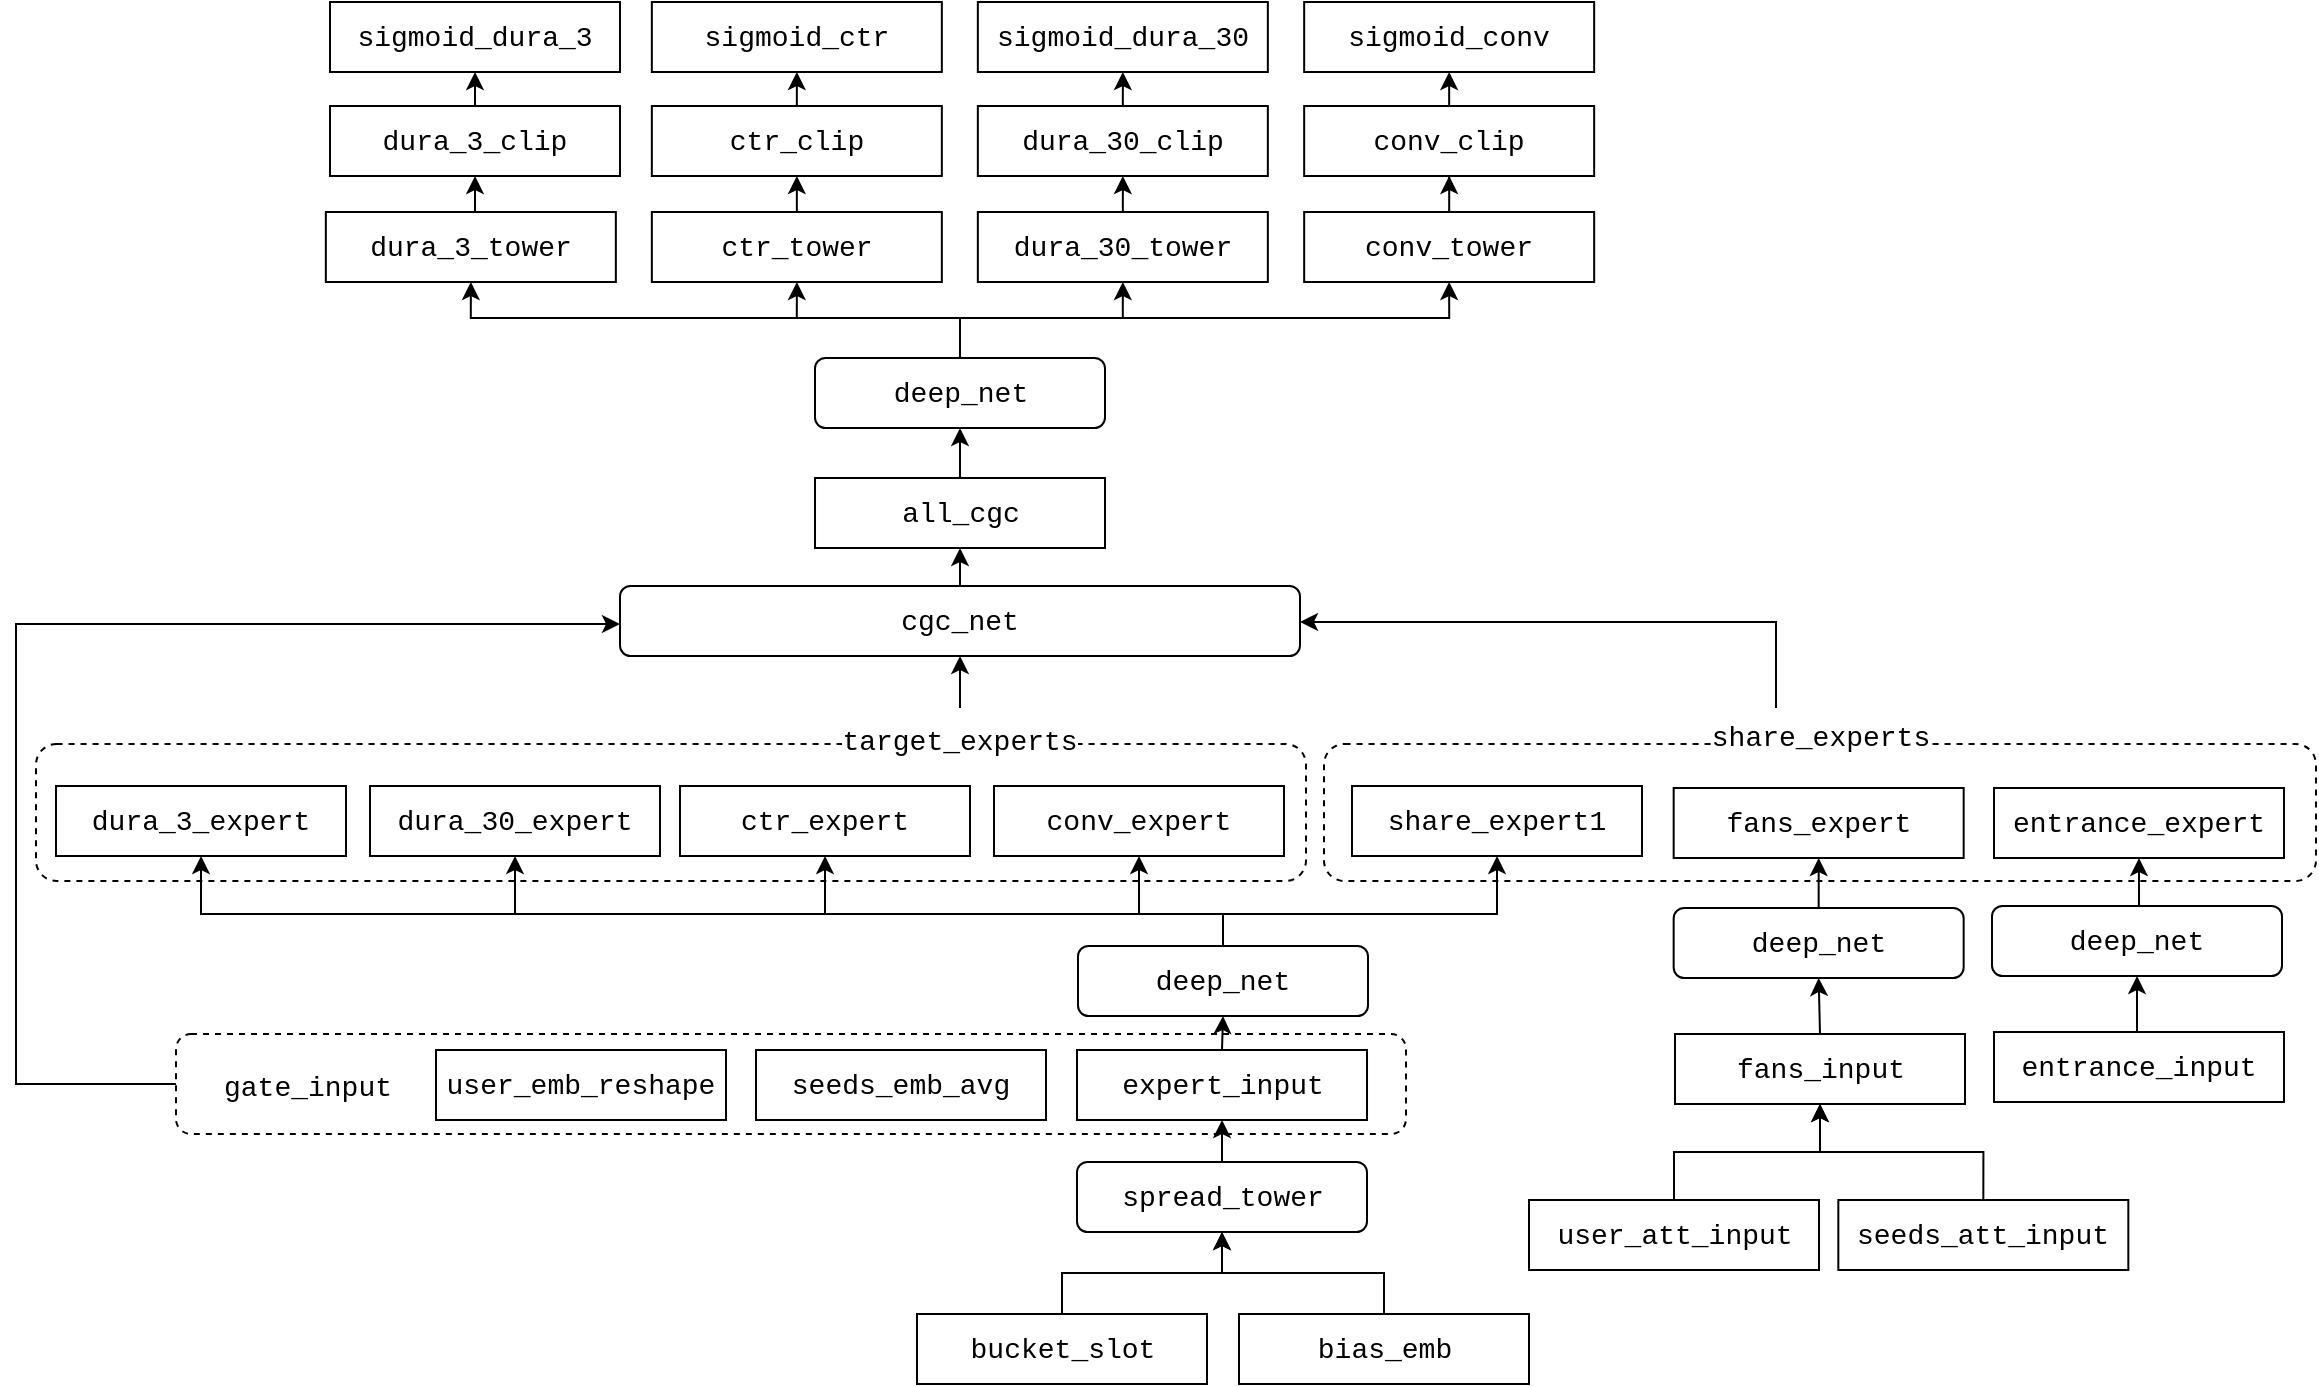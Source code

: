 <mxfile version="24.2.5" type="github">
  <diagram name="第 1 页" id="n4BhP9zj2BLXmroLL63H">
    <mxGraphModel dx="1780" dy="888" grid="1" gridSize="10" guides="1" tooltips="1" connect="1" arrows="1" fold="1" page="1" pageScale="1" pageWidth="1169" pageHeight="827" math="0" shadow="0">
      <root>
        <mxCell id="0" />
        <mxCell id="1" parent="0" />
        <mxCell id="jRNUs59h5QSE2_opnb7j-61" style="edgeStyle=orthogonalEdgeStyle;rounded=0;orthogonalLoop=1;jettySize=auto;html=1;exitX=0;exitY=0.5;exitDx=0;exitDy=0;" edge="1" parent="1" source="jRNUs59h5QSE2_opnb7j-55" target="jRNUs59h5QSE2_opnb7j-58">
          <mxGeometry relative="1" as="geometry">
            <Array as="points">
              <mxPoint x="10" y="920" />
              <mxPoint x="10" y="690" />
            </Array>
          </mxGeometry>
        </mxCell>
        <mxCell id="jRNUs59h5QSE2_opnb7j-55" value="" style="rounded=1;whiteSpace=wrap;html=1;dashed=1;" vertex="1" parent="1">
          <mxGeometry x="90" y="895" width="615" height="50" as="geometry" />
        </mxCell>
        <mxCell id="jRNUs59h5QSE2_opnb7j-45" value="" style="rounded=1;whiteSpace=wrap;html=1;dashed=1;" vertex="1" parent="1">
          <mxGeometry x="20" y="750" width="635" height="68.5" as="geometry" />
        </mxCell>
        <mxCell id="jRNUs59h5QSE2_opnb7j-42" value="" style="rounded=1;whiteSpace=wrap;html=1;dashed=1;" vertex="1" parent="1">
          <mxGeometry x="664" y="750" width="496" height="68.5" as="geometry" />
        </mxCell>
        <mxCell id="jRNUs59h5QSE2_opnb7j-10" style="edgeStyle=orthogonalEdgeStyle;rounded=0;orthogonalLoop=1;jettySize=auto;html=1;exitX=0.5;exitY=0;exitDx=0;exitDy=0;entryX=0.5;entryY=1;entryDx=0;entryDy=0;" edge="1" parent="1" source="jRNUs59h5QSE2_opnb7j-1" target="jRNUs59h5QSE2_opnb7j-7">
          <mxGeometry relative="1" as="geometry" />
        </mxCell>
        <mxCell id="jRNUs59h5QSE2_opnb7j-1" value="&lt;div style=&quot;background-color: rgb(255, 255, 255); font-family: &amp;quot;Fira Code&amp;quot;, Menlo, Monaco, &amp;quot;Courier New&amp;quot;, monospace; font-size: 14px; line-height: 21px; white-space: pre;&quot;&gt;fans_input&lt;/div&gt;" style="rounded=0;whiteSpace=wrap;html=1;" vertex="1" parent="1">
          <mxGeometry x="839.503" y="895" width="145" height="35" as="geometry" />
        </mxCell>
        <mxCell id="jRNUs59h5QSE2_opnb7j-13" style="edgeStyle=orthogonalEdgeStyle;rounded=0;orthogonalLoop=1;jettySize=auto;html=1;exitX=0.5;exitY=0;exitDx=0;exitDy=0;" edge="1" parent="1" source="jRNUs59h5QSE2_opnb7j-2" target="jRNUs59h5QSE2_opnb7j-1">
          <mxGeometry relative="1" as="geometry" />
        </mxCell>
        <mxCell id="jRNUs59h5QSE2_opnb7j-2" value="&lt;div style=&quot;background-color: rgb(255, 255, 255); font-family: &amp;quot;Fira Code&amp;quot;, Menlo, Monaco, &amp;quot;Courier New&amp;quot;, monospace; font-size: 14px; line-height: 21px; white-space: pre;&quot;&gt;&lt;div style=&quot;line-height: 21px;&quot;&gt;user_att_input&lt;/div&gt;&lt;/div&gt;" style="rounded=0;whiteSpace=wrap;html=1;" vertex="1" parent="1">
          <mxGeometry x="766.5" y="978" width="145" height="35" as="geometry" />
        </mxCell>
        <mxCell id="jRNUs59h5QSE2_opnb7j-14" style="edgeStyle=orthogonalEdgeStyle;rounded=0;orthogonalLoop=1;jettySize=auto;html=1;exitX=0.5;exitY=0;exitDx=0;exitDy=0;" edge="1" parent="1" source="jRNUs59h5QSE2_opnb7j-4" target="jRNUs59h5QSE2_opnb7j-1">
          <mxGeometry relative="1" as="geometry" />
        </mxCell>
        <mxCell id="jRNUs59h5QSE2_opnb7j-4" value="&lt;div style=&quot;background-color: rgb(255, 255, 255); font-family: &amp;quot;Fira Code&amp;quot;, Menlo, Monaco, &amp;quot;Courier New&amp;quot;, monospace; font-size: 14px; line-height: 21px; white-space: pre;&quot;&gt;&lt;div style=&quot;line-height: 21px;&quot;&gt;&lt;div style=&quot;line-height: 21px;&quot;&gt;seeds_att_input&lt;/div&gt;&lt;/div&gt;&lt;/div&gt;" style="rounded=0;whiteSpace=wrap;html=1;" vertex="1" parent="1">
          <mxGeometry x="921.167" y="978" width="145" height="35" as="geometry" />
        </mxCell>
        <mxCell id="jRNUs59h5QSE2_opnb7j-6" value="&lt;div style=&quot;background-color: rgb(255, 255, 255); font-family: &amp;quot;Fira Code&amp;quot;, Menlo, Monaco, &amp;quot;Courier New&amp;quot;, monospace; font-size: 14px; line-height: 21px; white-space: pre;&quot;&gt;&lt;div style=&quot;line-height: 21px;&quot;&gt;fans_expert&lt;/div&gt;&lt;/div&gt;" style="rounded=0;whiteSpace=wrap;html=1;" vertex="1" parent="1">
          <mxGeometry x="838.833" y="772" width="145" height="35" as="geometry" />
        </mxCell>
        <mxCell id="jRNUs59h5QSE2_opnb7j-8" style="edgeStyle=orthogonalEdgeStyle;rounded=0;orthogonalLoop=1;jettySize=auto;html=1;exitX=0.5;exitY=0;exitDx=0;exitDy=0;entryX=0.5;entryY=1;entryDx=0;entryDy=0;" edge="1" parent="1" source="jRNUs59h5QSE2_opnb7j-7" target="jRNUs59h5QSE2_opnb7j-6">
          <mxGeometry relative="1" as="geometry" />
        </mxCell>
        <mxCell id="jRNUs59h5QSE2_opnb7j-7" value="&lt;div style=&quot;background-color: rgb(255, 255, 255); font-family: &amp;quot;Fira Code&amp;quot;, Menlo, Monaco, &amp;quot;Courier New&amp;quot;, monospace; font-size: 14px; line-height: 21px; white-space: pre;&quot;&gt;deep_net&lt;/div&gt;" style="rounded=1;whiteSpace=wrap;html=1;" vertex="1" parent="1">
          <mxGeometry x="838.83" y="832" width="145" height="35" as="geometry" />
        </mxCell>
        <mxCell id="jRNUs59h5QSE2_opnb7j-22" style="edgeStyle=orthogonalEdgeStyle;rounded=0;orthogonalLoop=1;jettySize=auto;html=1;exitX=0.5;exitY=0;exitDx=0;exitDy=0;entryX=0.5;entryY=1;entryDx=0;entryDy=0;" edge="1" parent="1" source="jRNUs59h5QSE2_opnb7j-12" target="jRNUs59h5QSE2_opnb7j-21">
          <mxGeometry relative="1" as="geometry" />
        </mxCell>
        <mxCell id="jRNUs59h5QSE2_opnb7j-12" value="&lt;div style=&quot;background-color: rgb(255, 255, 255); font-family: &amp;quot;Fira Code&amp;quot;, Menlo, Monaco, &amp;quot;Courier New&amp;quot;, monospace; font-size: 14px; line-height: 21px; white-space: pre;&quot;&gt;&lt;div style=&quot;line-height: 21px;&quot;&gt;expert_input&lt;/div&gt;&lt;/div&gt;" style="rounded=0;whiteSpace=wrap;html=1;" vertex="1" parent="1">
          <mxGeometry x="540.503" y="903" width="145" height="35" as="geometry" />
        </mxCell>
        <mxCell id="jRNUs59h5QSE2_opnb7j-20" style="edgeStyle=orthogonalEdgeStyle;rounded=0;orthogonalLoop=1;jettySize=auto;html=1;exitX=0.5;exitY=0;exitDx=0;exitDy=0;entryX=0.5;entryY=1;entryDx=0;entryDy=0;" edge="1" parent="1" source="jRNUs59h5QSE2_opnb7j-15" target="jRNUs59h5QSE2_opnb7j-12">
          <mxGeometry relative="1" as="geometry" />
        </mxCell>
        <mxCell id="jRNUs59h5QSE2_opnb7j-15" value="&lt;div style=&quot;background-color: rgb(255, 255, 255); font-family: &amp;quot;Fira Code&amp;quot;, Menlo, Monaco, &amp;quot;Courier New&amp;quot;, monospace; font-size: 14px; line-height: 21px; white-space: pre;&quot;&gt;&lt;div style=&quot;line-height: 21px;&quot;&gt;spread_tower&lt;/div&gt;&lt;/div&gt;" style="rounded=1;whiteSpace=wrap;html=1;" vertex="1" parent="1">
          <mxGeometry x="540.5" y="959" width="145" height="35" as="geometry" />
        </mxCell>
        <mxCell id="jRNUs59h5QSE2_opnb7j-18" style="edgeStyle=orthogonalEdgeStyle;rounded=0;orthogonalLoop=1;jettySize=auto;html=1;exitX=0.5;exitY=0;exitDx=0;exitDy=0;entryX=0.5;entryY=1;entryDx=0;entryDy=0;" edge="1" parent="1" source="jRNUs59h5QSE2_opnb7j-16" target="jRNUs59h5QSE2_opnb7j-15">
          <mxGeometry relative="1" as="geometry" />
        </mxCell>
        <mxCell id="jRNUs59h5QSE2_opnb7j-16" value="&lt;div style=&quot;background-color: rgb(255, 255, 255); font-family: &amp;quot;Fira Code&amp;quot;, Menlo, Monaco, &amp;quot;Courier New&amp;quot;, monospace; font-size: 14px; line-height: 21px; white-space: pre;&quot;&gt;&lt;div style=&quot;line-height: 21px;&quot;&gt;&lt;div style=&quot;line-height: 21px;&quot;&gt;bucket_slot&lt;/div&gt;&lt;/div&gt;&lt;/div&gt;" style="rounded=0;whiteSpace=wrap;html=1;" vertex="1" parent="1">
          <mxGeometry x="460.5" y="1035" width="145" height="35" as="geometry" />
        </mxCell>
        <mxCell id="jRNUs59h5QSE2_opnb7j-19" style="edgeStyle=orthogonalEdgeStyle;rounded=0;orthogonalLoop=1;jettySize=auto;html=1;exitX=0.5;exitY=0;exitDx=0;exitDy=0;entryX=0.5;entryY=1;entryDx=0;entryDy=0;" edge="1" parent="1" source="jRNUs59h5QSE2_opnb7j-17" target="jRNUs59h5QSE2_opnb7j-15">
          <mxGeometry relative="1" as="geometry" />
        </mxCell>
        <mxCell id="jRNUs59h5QSE2_opnb7j-17" value="&lt;div style=&quot;background-color: rgb(255, 255, 255); font-family: &amp;quot;Fira Code&amp;quot;, Menlo, Monaco, &amp;quot;Courier New&amp;quot;, monospace; font-size: 14px; line-height: 21px; white-space: pre;&quot;&gt;&lt;div style=&quot;line-height: 21px;&quot;&gt;&lt;div style=&quot;line-height: 21px;&quot;&gt;&lt;div style=&quot;line-height: 21px;&quot;&gt;bias_emb&lt;/div&gt;&lt;/div&gt;&lt;/div&gt;&lt;/div&gt;" style="rounded=0;whiteSpace=wrap;html=1;" vertex="1" parent="1">
          <mxGeometry x="621.5" y="1035" width="145" height="35" as="geometry" />
        </mxCell>
        <mxCell id="jRNUs59h5QSE2_opnb7j-41" style="edgeStyle=orthogonalEdgeStyle;rounded=0;orthogonalLoop=1;jettySize=auto;html=1;exitX=0.5;exitY=0;exitDx=0;exitDy=0;entryX=0.5;entryY=1;entryDx=0;entryDy=0;" edge="1" parent="1" source="jRNUs59h5QSE2_opnb7j-21" target="jRNUs59h5QSE2_opnb7j-31">
          <mxGeometry relative="1" as="geometry">
            <Array as="points">
              <mxPoint x="614" y="835" />
              <mxPoint x="751" y="835" />
            </Array>
          </mxGeometry>
        </mxCell>
        <mxCell id="jRNUs59h5QSE2_opnb7j-49" style="edgeStyle=orthogonalEdgeStyle;rounded=0;orthogonalLoop=1;jettySize=auto;html=1;exitX=0.5;exitY=0;exitDx=0;exitDy=0;entryX=0.5;entryY=1;entryDx=0;entryDy=0;" edge="1" parent="1" source="jRNUs59h5QSE2_opnb7j-21" target="jRNUs59h5QSE2_opnb7j-33">
          <mxGeometry relative="1" as="geometry">
            <Array as="points">
              <mxPoint x="614" y="835" />
              <mxPoint x="572" y="835" />
            </Array>
          </mxGeometry>
        </mxCell>
        <mxCell id="jRNUs59h5QSE2_opnb7j-50" style="edgeStyle=orthogonalEdgeStyle;rounded=0;orthogonalLoop=1;jettySize=auto;html=1;exitX=0.5;exitY=0;exitDx=0;exitDy=0;entryX=0.5;entryY=1;entryDx=0;entryDy=0;" edge="1" parent="1" source="jRNUs59h5QSE2_opnb7j-21" target="jRNUs59h5QSE2_opnb7j-28">
          <mxGeometry relative="1" as="geometry">
            <Array as="points">
              <mxPoint x="614" y="835" />
              <mxPoint x="415" y="835" />
            </Array>
          </mxGeometry>
        </mxCell>
        <mxCell id="jRNUs59h5QSE2_opnb7j-51" style="edgeStyle=orthogonalEdgeStyle;rounded=0;orthogonalLoop=1;jettySize=auto;html=1;exitX=0.5;exitY=0;exitDx=0;exitDy=0;entryX=0.5;entryY=1;entryDx=0;entryDy=0;" edge="1" parent="1" source="jRNUs59h5QSE2_opnb7j-21" target="jRNUs59h5QSE2_opnb7j-32">
          <mxGeometry relative="1" as="geometry">
            <Array as="points">
              <mxPoint x="614" y="835" />
              <mxPoint x="260" y="835" />
            </Array>
          </mxGeometry>
        </mxCell>
        <mxCell id="jRNUs59h5QSE2_opnb7j-52" style="edgeStyle=orthogonalEdgeStyle;rounded=0;orthogonalLoop=1;jettySize=auto;html=1;entryX=0.5;entryY=1;entryDx=0;entryDy=0;exitX=0.5;exitY=0;exitDx=0;exitDy=0;" edge="1" parent="1" source="jRNUs59h5QSE2_opnb7j-21" target="jRNUs59h5QSE2_opnb7j-23">
          <mxGeometry relative="1" as="geometry">
            <mxPoint x="613.52" y="855" as="sourcePoint" />
            <mxPoint x="110" y="805" as="targetPoint" />
            <Array as="points">
              <mxPoint x="614" y="835" />
              <mxPoint x="103" y="835" />
            </Array>
          </mxGeometry>
        </mxCell>
        <mxCell id="jRNUs59h5QSE2_opnb7j-21" value="&lt;div style=&quot;background-color: rgb(255, 255, 255); font-family: &amp;quot;Fira Code&amp;quot;, Menlo, Monaco, &amp;quot;Courier New&amp;quot;, monospace; font-size: 14px; line-height: 21px; white-space: pre;&quot;&gt;deep_net&lt;/div&gt;" style="rounded=1;whiteSpace=wrap;html=1;" vertex="1" parent="1">
          <mxGeometry x="541" y="851" width="145" height="35" as="geometry" />
        </mxCell>
        <mxCell id="jRNUs59h5QSE2_opnb7j-23" value="&lt;div style=&quot;background-color: rgb(255, 255, 255); font-family: &amp;quot;Fira Code&amp;quot;, Menlo, Monaco, &amp;quot;Courier New&amp;quot;, monospace; font-size: 14px; line-height: 21px; white-space: pre;&quot;&gt;&lt;div style=&quot;line-height: 21px;&quot;&gt;&lt;div style=&quot;line-height: 21px;&quot;&gt;&lt;div style=&quot;line-height: 21px;&quot;&gt;dura_3_expert&lt;/div&gt;&lt;/div&gt;&lt;/div&gt;&lt;/div&gt;" style="rounded=0;whiteSpace=wrap;html=1;" vertex="1" parent="1">
          <mxGeometry x="30.003" y="771" width="145" height="35" as="geometry" />
        </mxCell>
        <mxCell id="jRNUs59h5QSE2_opnb7j-28" value="&lt;div style=&quot;background-color: rgb(255, 255, 255); font-family: &amp;quot;Fira Code&amp;quot;, Menlo, Monaco, &amp;quot;Courier New&amp;quot;, monospace; font-size: 14px; line-height: 21px; white-space: pre;&quot;&gt;&lt;div style=&quot;line-height: 21px;&quot;&gt;&lt;div style=&quot;line-height: 21px;&quot;&gt;&lt;div style=&quot;line-height: 21px;&quot;&gt;ctr_expert&lt;/div&gt;&lt;/div&gt;&lt;/div&gt;&lt;/div&gt;" style="rounded=0;whiteSpace=wrap;html=1;" vertex="1" parent="1">
          <mxGeometry x="342.003" y="771" width="145" height="35" as="geometry" />
        </mxCell>
        <mxCell id="jRNUs59h5QSE2_opnb7j-31" value="&lt;div style=&quot;background-color: rgb(255, 255, 255); font-family: &amp;quot;Fira Code&amp;quot;, Menlo, Monaco, &amp;quot;Courier New&amp;quot;, monospace; font-size: 14px; line-height: 21px; white-space: pre;&quot;&gt;&lt;div style=&quot;line-height: 21px;&quot;&gt;&lt;div style=&quot;line-height: 21px;&quot;&gt;share_expert1&lt;/div&gt;&lt;/div&gt;&lt;/div&gt;" style="rounded=0;whiteSpace=wrap;html=1;" vertex="1" parent="1">
          <mxGeometry x="678.003" y="771" width="145" height="35" as="geometry" />
        </mxCell>
        <mxCell id="jRNUs59h5QSE2_opnb7j-32" value="&lt;div style=&quot;background-color: rgb(255, 255, 255); font-family: &amp;quot;Fira Code&amp;quot;, Menlo, Monaco, &amp;quot;Courier New&amp;quot;, monospace; font-size: 14px; line-height: 21px; white-space: pre;&quot;&gt;&lt;div style=&quot;line-height: 21px;&quot;&gt;&lt;div style=&quot;line-height: 21px;&quot;&gt;&lt;div style=&quot;line-height: 21px;&quot;&gt;&lt;div style=&quot;line-height: 21px;&quot;&gt;dura_30_expert&lt;/div&gt;&lt;/div&gt;&lt;/div&gt;&lt;/div&gt;&lt;/div&gt;" style="rounded=0;whiteSpace=wrap;html=1;" vertex="1" parent="1">
          <mxGeometry x="187.003" y="771" width="145" height="35" as="geometry" />
        </mxCell>
        <mxCell id="jRNUs59h5QSE2_opnb7j-33" value="&lt;div style=&quot;background-color: rgb(255, 255, 255); font-family: &amp;quot;Fira Code&amp;quot;, Menlo, Monaco, &amp;quot;Courier New&amp;quot;, monospace; font-size: 14px; line-height: 21px; white-space: pre;&quot;&gt;&lt;div style=&quot;line-height: 21px;&quot;&gt;&lt;div style=&quot;line-height: 21px;&quot;&gt;&lt;div style=&quot;line-height: 21px;&quot;&gt;&lt;div style=&quot;line-height: 21px;&quot;&gt;&lt;div style=&quot;line-height: 21px;&quot;&gt;conv_expert&lt;/div&gt;&lt;/div&gt;&lt;/div&gt;&lt;/div&gt;&lt;/div&gt;&lt;/div&gt;" style="rounded=0;whiteSpace=wrap;html=1;" vertex="1" parent="1">
          <mxGeometry x="499.003" y="771" width="145" height="35" as="geometry" />
        </mxCell>
        <mxCell id="jRNUs59h5QSE2_opnb7j-34" value="&lt;div style=&quot;background-color: rgb(255, 255, 255); font-family: &amp;quot;Fira Code&amp;quot;, Menlo, Monaco, &amp;quot;Courier New&amp;quot;, monospace; font-size: 14px; line-height: 21px; white-space: pre;&quot;&gt;&lt;div style=&quot;line-height: 21px;&quot;&gt;&lt;div style=&quot;line-height: 21px;&quot;&gt;entrance_expert&lt;/div&gt;&lt;/div&gt;&lt;/div&gt;" style="rounded=0;whiteSpace=wrap;html=1;" vertex="1" parent="1">
          <mxGeometry x="999.003" y="772" width="145" height="35" as="geometry" />
        </mxCell>
        <mxCell id="jRNUs59h5QSE2_opnb7j-36" style="edgeStyle=orthogonalEdgeStyle;rounded=0;orthogonalLoop=1;jettySize=auto;html=1;exitX=0.5;exitY=0;exitDx=0;exitDy=0;entryX=0.5;entryY=1;entryDx=0;entryDy=0;" edge="1" parent="1" source="jRNUs59h5QSE2_opnb7j-35" target="jRNUs59h5QSE2_opnb7j-34">
          <mxGeometry relative="1" as="geometry" />
        </mxCell>
        <mxCell id="jRNUs59h5QSE2_opnb7j-35" value="&lt;div style=&quot;background-color: rgb(255, 255, 255); font-family: &amp;quot;Fira Code&amp;quot;, Menlo, Monaco, &amp;quot;Courier New&amp;quot;, monospace; font-size: 14px; line-height: 21px; white-space: pre;&quot;&gt;deep_net&lt;/div&gt;" style="rounded=1;whiteSpace=wrap;html=1;" vertex="1" parent="1">
          <mxGeometry x="998" y="831" width="145" height="35" as="geometry" />
        </mxCell>
        <mxCell id="jRNUs59h5QSE2_opnb7j-39" style="edgeStyle=orthogonalEdgeStyle;rounded=0;orthogonalLoop=1;jettySize=auto;html=1;exitX=0.5;exitY=0;exitDx=0;exitDy=0;entryX=0.5;entryY=1;entryDx=0;entryDy=0;" edge="1" parent="1" source="jRNUs59h5QSE2_opnb7j-37" target="jRNUs59h5QSE2_opnb7j-35">
          <mxGeometry relative="1" as="geometry" />
        </mxCell>
        <mxCell id="jRNUs59h5QSE2_opnb7j-37" value="&lt;div style=&quot;background-color: rgb(255, 255, 255); font-family: &amp;quot;Fira Code&amp;quot;, Menlo, Monaco, &amp;quot;Courier New&amp;quot;, monospace; font-size: 14px; line-height: 21px; white-space: pre;&quot;&gt;&lt;div style=&quot;line-height: 21px;&quot;&gt;entrance_input&lt;/div&gt;&lt;/div&gt;" style="rounded=0;whiteSpace=wrap;html=1;" vertex="1" parent="1">
          <mxGeometry x="999.003" y="894" width="145" height="35" as="geometry" />
        </mxCell>
        <mxCell id="jRNUs59h5QSE2_opnb7j-62" style="edgeStyle=orthogonalEdgeStyle;rounded=0;orthogonalLoop=1;jettySize=auto;html=1;entryX=1;entryY=0.5;entryDx=0;entryDy=0;" edge="1" parent="1" source="jRNUs59h5QSE2_opnb7j-44" target="jRNUs59h5QSE2_opnb7j-58">
          <mxGeometry relative="1" as="geometry">
            <Array as="points">
              <mxPoint x="890" y="689" />
              <mxPoint x="652" y="689" />
            </Array>
          </mxGeometry>
        </mxCell>
        <mxCell id="jRNUs59h5QSE2_opnb7j-44" value="&lt;div style=&quot;background-color: rgb(255, 255, 255); font-family: &amp;quot;Fira Code&amp;quot;, Menlo, Monaco, &amp;quot;Courier New&amp;quot;, monospace; font-size: 14px; line-height: 21px; white-space-collapse: preserve;&quot;&gt;share_experts&lt;/div&gt;" style="text;html=1;align=center;verticalAlign=middle;resizable=0;points=[];autosize=1;strokeColor=none;fillColor=none;" vertex="1" parent="1">
          <mxGeometry x="847.0" y="732" width="130" height="30" as="geometry" />
        </mxCell>
        <mxCell id="jRNUs59h5QSE2_opnb7j-63" style="edgeStyle=orthogonalEdgeStyle;rounded=0;orthogonalLoop=1;jettySize=auto;html=1;exitX=0.5;exitY=0;exitDx=0;exitDy=0;entryX=0.5;entryY=1;entryDx=0;entryDy=0;" edge="1" parent="1" source="jRNUs59h5QSE2_opnb7j-46" target="jRNUs59h5QSE2_opnb7j-58">
          <mxGeometry relative="1" as="geometry" />
        </mxCell>
        <mxCell id="jRNUs59h5QSE2_opnb7j-46" value="&lt;div style=&quot;color: #000000;background-color: #ffffff;font-family: &#39;Fira Code&#39;, Menlo, Monaco, &#39;Courier New&#39;, monospace;font-weight: normal;font-size: 14px;line-height: 21px;white-space: pre;&quot;&gt;&lt;div&gt;&lt;span style=&quot;color: #000000;&quot;&gt;target_experts&lt;/span&gt;&lt;/div&gt;&lt;/div&gt;" style="text;whiteSpace=wrap;html=1;align=center;" vertex="1" parent="1">
          <mxGeometry x="407" y="732" width="150" height="40" as="geometry" />
        </mxCell>
        <mxCell id="jRNUs59h5QSE2_opnb7j-47" value="&lt;div style=&quot;background-color: rgb(255, 255, 255); font-family: &amp;quot;Fira Code&amp;quot;, Menlo, Monaco, &amp;quot;Courier New&amp;quot;, monospace; font-size: 14px; line-height: 21px; white-space: pre;&quot;&gt;&lt;div style=&quot;line-height: 21px;&quot;&gt;&lt;div style=&quot;line-height: 21px;&quot;&gt;&lt;div style=&quot;line-height: 21px;&quot;&gt;user_emb_reshape&lt;/div&gt;&lt;/div&gt;&lt;/div&gt;&lt;/div&gt;" style="rounded=0;whiteSpace=wrap;html=1;" vertex="1" parent="1">
          <mxGeometry x="220" y="903" width="145" height="35" as="geometry" />
        </mxCell>
        <mxCell id="jRNUs59h5QSE2_opnb7j-53" value="&lt;div style=&quot;background-color: rgb(255, 255, 255); font-family: &amp;quot;Fira Code&amp;quot;, Menlo, Monaco, &amp;quot;Courier New&amp;quot;, monospace; font-size: 14px; line-height: 21px; white-space: pre;&quot;&gt;&lt;div style=&quot;line-height: 21px;&quot;&gt;&lt;div style=&quot;line-height: 21px;&quot;&gt;&lt;div style=&quot;line-height: 21px;&quot;&gt;&lt;div style=&quot;line-height: 21px;&quot;&gt;seeds_emb_avg&lt;/div&gt;&lt;/div&gt;&lt;/div&gt;&lt;/div&gt;&lt;/div&gt;" style="rounded=0;whiteSpace=wrap;html=1;" vertex="1" parent="1">
          <mxGeometry x="380" y="903" width="145" height="35" as="geometry" />
        </mxCell>
        <mxCell id="jRNUs59h5QSE2_opnb7j-56" value="&lt;div style=&quot;color: #000000;background-color: #ffffff;font-family: &#39;Fira Code&#39;, Menlo, Monaco, &#39;Courier New&#39;, monospace;font-weight: normal;font-size: 14px;line-height: 21px;white-space: pre;&quot;&gt;&lt;div&gt;&lt;span style=&quot;color: #000000;&quot;&gt;gate_input&lt;/span&gt;&lt;/div&gt;&lt;/div&gt;" style="text;whiteSpace=wrap;html=1;align=center;" vertex="1" parent="1">
          <mxGeometry x="96" y="905" width="120" height="40" as="geometry" />
        </mxCell>
        <mxCell id="jRNUs59h5QSE2_opnb7j-65" style="edgeStyle=orthogonalEdgeStyle;rounded=0;orthogonalLoop=1;jettySize=auto;html=1;exitX=0.5;exitY=0;exitDx=0;exitDy=0;entryX=0.5;entryY=1;entryDx=0;entryDy=0;" edge="1" parent="1" source="jRNUs59h5QSE2_opnb7j-58" target="jRNUs59h5QSE2_opnb7j-64">
          <mxGeometry relative="1" as="geometry" />
        </mxCell>
        <mxCell id="jRNUs59h5QSE2_opnb7j-58" value="&lt;div style=&quot;background-color: rgb(255, 255, 255); font-family: &amp;quot;Fira Code&amp;quot;, Menlo, Monaco, &amp;quot;Courier New&amp;quot;, monospace; font-size: 14px; line-height: 21px; white-space: pre;&quot;&gt;&lt;div style=&quot;line-height: 21px;&quot;&gt;&lt;div style=&quot;line-height: 21px;&quot;&gt;cgc_net&lt;/div&gt;&lt;/div&gt;&lt;/div&gt;" style="rounded=1;whiteSpace=wrap;html=1;" vertex="1" parent="1">
          <mxGeometry x="312" y="671" width="340" height="35" as="geometry" />
        </mxCell>
        <mxCell id="jRNUs59h5QSE2_opnb7j-67" style="edgeStyle=orthogonalEdgeStyle;rounded=0;orthogonalLoop=1;jettySize=auto;html=1;exitX=0.5;exitY=0;exitDx=0;exitDy=0;entryX=0.5;entryY=1;entryDx=0;entryDy=0;" edge="1" parent="1" source="jRNUs59h5QSE2_opnb7j-64" target="jRNUs59h5QSE2_opnb7j-66">
          <mxGeometry relative="1" as="geometry" />
        </mxCell>
        <mxCell id="jRNUs59h5QSE2_opnb7j-64" value="&lt;div style=&quot;background-color: rgb(255, 255, 255); font-family: &amp;quot;Fira Code&amp;quot;, Menlo, Monaco, &amp;quot;Courier New&amp;quot;, monospace; font-size: 14px; line-height: 21px; white-space: pre;&quot;&gt;&lt;div style=&quot;line-height: 21px;&quot;&gt;&lt;div style=&quot;line-height: 21px;&quot;&gt;&lt;div style=&quot;line-height: 21px;&quot;&gt;all_cgc&lt;/div&gt;&lt;/div&gt;&lt;/div&gt;&lt;/div&gt;" style="rounded=0;whiteSpace=wrap;html=1;" vertex="1" parent="1">
          <mxGeometry x="409.503" y="617" width="145" height="35" as="geometry" />
        </mxCell>
        <mxCell id="jRNUs59h5QSE2_opnb7j-81" style="edgeStyle=orthogonalEdgeStyle;rounded=0;orthogonalLoop=1;jettySize=auto;html=1;exitX=0.5;exitY=0;exitDx=0;exitDy=0;entryX=0.5;entryY=1;entryDx=0;entryDy=0;" edge="1" parent="1" source="jRNUs59h5QSE2_opnb7j-66" target="jRNUs59h5QSE2_opnb7j-68">
          <mxGeometry relative="1" as="geometry">
            <Array as="points">
              <mxPoint x="482" y="537" />
              <mxPoint x="237" y="537" />
            </Array>
          </mxGeometry>
        </mxCell>
        <mxCell id="jRNUs59h5QSE2_opnb7j-82" style="edgeStyle=orthogonalEdgeStyle;rounded=0;orthogonalLoop=1;jettySize=auto;html=1;exitX=0.5;exitY=0;exitDx=0;exitDy=0;entryX=0.5;entryY=1;entryDx=0;entryDy=0;" edge="1" parent="1" source="jRNUs59h5QSE2_opnb7j-66" target="jRNUs59h5QSE2_opnb7j-69">
          <mxGeometry relative="1" as="geometry">
            <Array as="points">
              <mxPoint x="482" y="537" />
              <mxPoint x="400" y="537" />
            </Array>
          </mxGeometry>
        </mxCell>
        <mxCell id="jRNUs59h5QSE2_opnb7j-83" style="edgeStyle=orthogonalEdgeStyle;rounded=0;orthogonalLoop=1;jettySize=auto;html=1;exitX=0.5;exitY=0;exitDx=0;exitDy=0;entryX=0.5;entryY=1;entryDx=0;entryDy=0;" edge="1" parent="1" source="jRNUs59h5QSE2_opnb7j-66" target="jRNUs59h5QSE2_opnb7j-70">
          <mxGeometry relative="1" as="geometry" />
        </mxCell>
        <mxCell id="jRNUs59h5QSE2_opnb7j-84" style="edgeStyle=orthogonalEdgeStyle;rounded=0;orthogonalLoop=1;jettySize=auto;html=1;exitX=0.5;exitY=0;exitDx=0;exitDy=0;entryX=0.5;entryY=1;entryDx=0;entryDy=0;" edge="1" parent="1" source="jRNUs59h5QSE2_opnb7j-66" target="jRNUs59h5QSE2_opnb7j-71">
          <mxGeometry relative="1" as="geometry">
            <Array as="points">
              <mxPoint x="482" y="537" />
              <mxPoint x="727" y="537" />
            </Array>
          </mxGeometry>
        </mxCell>
        <mxCell id="jRNUs59h5QSE2_opnb7j-66" value="&lt;div style=&quot;background-color: rgb(255, 255, 255); font-family: &amp;quot;Fira Code&amp;quot;, Menlo, Monaco, &amp;quot;Courier New&amp;quot;, monospace; font-size: 14px; line-height: 21px; white-space: pre;&quot;&gt;deep_net&lt;/div&gt;" style="rounded=1;whiteSpace=wrap;html=1;" vertex="1" parent="1">
          <mxGeometry x="409.5" y="557" width="145" height="35" as="geometry" />
        </mxCell>
        <mxCell id="jRNUs59h5QSE2_opnb7j-85" style="edgeStyle=orthogonalEdgeStyle;rounded=0;orthogonalLoop=1;jettySize=auto;html=1;exitX=0.5;exitY=0;exitDx=0;exitDy=0;entryX=0.5;entryY=1;entryDx=0;entryDy=0;" edge="1" parent="1" source="jRNUs59h5QSE2_opnb7j-68" target="jRNUs59h5QSE2_opnb7j-72">
          <mxGeometry relative="1" as="geometry" />
        </mxCell>
        <mxCell id="jRNUs59h5QSE2_opnb7j-68" value="&lt;div style=&quot;background-color: rgb(255, 255, 255); font-family: &amp;quot;Fira Code&amp;quot;, Menlo, Monaco, &amp;quot;Courier New&amp;quot;, monospace; font-size: 14px; line-height: 21px; white-space: pre;&quot;&gt;&lt;div style=&quot;line-height: 21px;&quot;&gt;&lt;div style=&quot;line-height: 21px;&quot;&gt;&lt;div style=&quot;line-height: 21px;&quot;&gt;&lt;div style=&quot;line-height: 21px;&quot;&gt;dura_3_tower&lt;/div&gt;&lt;/div&gt;&lt;/div&gt;&lt;/div&gt;&lt;/div&gt;" style="rounded=0;whiteSpace=wrap;html=1;" vertex="1" parent="1">
          <mxGeometry x="164.923" y="484" width="145" height="35" as="geometry" />
        </mxCell>
        <mxCell id="jRNUs59h5QSE2_opnb7j-86" style="edgeStyle=orthogonalEdgeStyle;rounded=0;orthogonalLoop=1;jettySize=auto;html=1;exitX=0.5;exitY=0;exitDx=0;exitDy=0;entryX=0.5;entryY=1;entryDx=0;entryDy=0;" edge="1" parent="1" source="jRNUs59h5QSE2_opnb7j-69" target="jRNUs59h5QSE2_opnb7j-73">
          <mxGeometry relative="1" as="geometry" />
        </mxCell>
        <mxCell id="jRNUs59h5QSE2_opnb7j-69" value="&lt;div style=&quot;background-color: rgb(255, 255, 255); font-family: &amp;quot;Fira Code&amp;quot;, Menlo, Monaco, &amp;quot;Courier New&amp;quot;, monospace; font-size: 14px; line-height: 21px; white-space: pre;&quot;&gt;&lt;div style=&quot;line-height: 21px;&quot;&gt;&lt;div style=&quot;line-height: 21px;&quot;&gt;&lt;div style=&quot;line-height: 21px;&quot;&gt;&lt;div style=&quot;line-height: 21px;&quot;&gt;&lt;div style=&quot;line-height: 21px;&quot;&gt;ctr_tower&lt;/div&gt;&lt;/div&gt;&lt;/div&gt;&lt;/div&gt;&lt;/div&gt;&lt;/div&gt;" style="rounded=0;whiteSpace=wrap;html=1;" vertex="1" parent="1">
          <mxGeometry x="327.92" y="484" width="145" height="35" as="geometry" />
        </mxCell>
        <mxCell id="jRNUs59h5QSE2_opnb7j-87" style="edgeStyle=orthogonalEdgeStyle;rounded=0;orthogonalLoop=1;jettySize=auto;html=1;exitX=0.5;exitY=0;exitDx=0;exitDy=0;entryX=0.5;entryY=1;entryDx=0;entryDy=0;" edge="1" parent="1" source="jRNUs59h5QSE2_opnb7j-70" target="jRNUs59h5QSE2_opnb7j-75">
          <mxGeometry relative="1" as="geometry" />
        </mxCell>
        <mxCell id="jRNUs59h5QSE2_opnb7j-70" value="&lt;div style=&quot;background-color: rgb(255, 255, 255); font-family: &amp;quot;Fira Code&amp;quot;, Menlo, Monaco, &amp;quot;Courier New&amp;quot;, monospace; font-size: 14px; line-height: 21px; white-space: pre;&quot;&gt;&lt;div style=&quot;line-height: 21px;&quot;&gt;&lt;div style=&quot;line-height: 21px;&quot;&gt;&lt;div style=&quot;line-height: 21px;&quot;&gt;&lt;div style=&quot;line-height: 21px;&quot;&gt;&lt;div style=&quot;line-height: 21px;&quot;&gt;&lt;div style=&quot;line-height: 21px;&quot;&gt;dura_30_tower&lt;/div&gt;&lt;/div&gt;&lt;/div&gt;&lt;/div&gt;&lt;/div&gt;&lt;/div&gt;&lt;/div&gt;" style="rounded=0;whiteSpace=wrap;html=1;" vertex="1" parent="1">
          <mxGeometry x="490.92" y="484" width="145" height="35" as="geometry" />
        </mxCell>
        <mxCell id="jRNUs59h5QSE2_opnb7j-88" style="edgeStyle=orthogonalEdgeStyle;rounded=0;orthogonalLoop=1;jettySize=auto;html=1;exitX=0.5;exitY=0;exitDx=0;exitDy=0;" edge="1" parent="1" source="jRNUs59h5QSE2_opnb7j-71" target="jRNUs59h5QSE2_opnb7j-76">
          <mxGeometry relative="1" as="geometry" />
        </mxCell>
        <mxCell id="jRNUs59h5QSE2_opnb7j-71" value="&lt;div style=&quot;background-color: rgb(255, 255, 255); font-family: &amp;quot;Fira Code&amp;quot;, Menlo, Monaco, &amp;quot;Courier New&amp;quot;, monospace; font-size: 14px; line-height: 21px; white-space: pre;&quot;&gt;&lt;div style=&quot;line-height: 21px;&quot;&gt;&lt;div style=&quot;line-height: 21px;&quot;&gt;&lt;div style=&quot;line-height: 21px;&quot;&gt;&lt;div style=&quot;line-height: 21px;&quot;&gt;&lt;div style=&quot;line-height: 21px;&quot;&gt;&lt;div style=&quot;line-height: 21px;&quot;&gt;&lt;div style=&quot;line-height: 21px;&quot;&gt;conv_tower&lt;/div&gt;&lt;/div&gt;&lt;/div&gt;&lt;/div&gt;&lt;/div&gt;&lt;/div&gt;&lt;/div&gt;&lt;/div&gt;" style="rounded=0;whiteSpace=wrap;html=1;" vertex="1" parent="1">
          <mxGeometry x="654.083" y="484" width="145" height="35" as="geometry" />
        </mxCell>
        <mxCell id="jRNUs59h5QSE2_opnb7j-89" style="edgeStyle=orthogonalEdgeStyle;rounded=0;orthogonalLoop=1;jettySize=auto;html=1;exitX=0.5;exitY=0;exitDx=0;exitDy=0;entryX=0.5;entryY=1;entryDx=0;entryDy=0;" edge="1" parent="1" source="jRNUs59h5QSE2_opnb7j-72" target="jRNUs59h5QSE2_opnb7j-77">
          <mxGeometry relative="1" as="geometry" />
        </mxCell>
        <mxCell id="jRNUs59h5QSE2_opnb7j-72" value="&lt;div style=&quot;background-color: rgb(255, 255, 255); font-family: &amp;quot;Fira Code&amp;quot;, Menlo, Monaco, &amp;quot;Courier New&amp;quot;, monospace; font-size: 14px; line-height: 21px; white-space: pre;&quot;&gt;&lt;div style=&quot;line-height: 21px;&quot;&gt;&lt;div style=&quot;line-height: 21px;&quot;&gt;&lt;div style=&quot;line-height: 21px;&quot;&gt;&lt;div style=&quot;line-height: 21px;&quot;&gt;&lt;div style=&quot;line-height: 21px;&quot;&gt;&lt;div style=&quot;line-height: 21px;&quot;&gt;dura_3_clip&lt;/div&gt;&lt;/div&gt;&lt;/div&gt;&lt;/div&gt;&lt;/div&gt;&lt;/div&gt;&lt;/div&gt;" style="rounded=0;whiteSpace=wrap;html=1;" vertex="1" parent="1">
          <mxGeometry x="167.003" y="431" width="145" height="35" as="geometry" />
        </mxCell>
        <mxCell id="jRNUs59h5QSE2_opnb7j-90" style="edgeStyle=orthogonalEdgeStyle;rounded=0;orthogonalLoop=1;jettySize=auto;html=1;exitX=0.5;exitY=0;exitDx=0;exitDy=0;entryX=0.5;entryY=1;entryDx=0;entryDy=0;" edge="1" parent="1" source="jRNUs59h5QSE2_opnb7j-73" target="jRNUs59h5QSE2_opnb7j-78">
          <mxGeometry relative="1" as="geometry" />
        </mxCell>
        <mxCell id="jRNUs59h5QSE2_opnb7j-73" value="&lt;div style=&quot;background-color: rgb(255, 255, 255); font-family: &amp;quot;Fira Code&amp;quot;, Menlo, Monaco, &amp;quot;Courier New&amp;quot;, monospace; font-size: 14px; line-height: 21px; white-space: pre;&quot;&gt;&lt;div style=&quot;line-height: 21px;&quot;&gt;&lt;div style=&quot;line-height: 21px;&quot;&gt;&lt;div style=&quot;line-height: 21px;&quot;&gt;&lt;div style=&quot;line-height: 21px;&quot;&gt;&lt;div style=&quot;line-height: 21px;&quot;&gt;&lt;div style=&quot;line-height: 21px;&quot;&gt;ctr_clip&lt;/div&gt;&lt;/div&gt;&lt;/div&gt;&lt;/div&gt;&lt;/div&gt;&lt;/div&gt;&lt;/div&gt;" style="rounded=0;whiteSpace=wrap;html=1;" vertex="1" parent="1">
          <mxGeometry x="327.92" y="431" width="145" height="35" as="geometry" />
        </mxCell>
        <mxCell id="jRNUs59h5QSE2_opnb7j-91" style="edgeStyle=orthogonalEdgeStyle;rounded=0;orthogonalLoop=1;jettySize=auto;html=1;exitX=0.5;exitY=0;exitDx=0;exitDy=0;entryX=0.5;entryY=1;entryDx=0;entryDy=0;" edge="1" parent="1" source="jRNUs59h5QSE2_opnb7j-75" target="jRNUs59h5QSE2_opnb7j-79">
          <mxGeometry relative="1" as="geometry" />
        </mxCell>
        <mxCell id="jRNUs59h5QSE2_opnb7j-75" value="&lt;div style=&quot;background-color: rgb(255, 255, 255); font-family: &amp;quot;Fira Code&amp;quot;, Menlo, Monaco, &amp;quot;Courier New&amp;quot;, monospace; font-size: 14px; line-height: 21px; white-space: pre;&quot;&gt;&lt;div style=&quot;line-height: 21px;&quot;&gt;&lt;div style=&quot;line-height: 21px;&quot;&gt;&lt;div style=&quot;line-height: 21px;&quot;&gt;&lt;div style=&quot;line-height: 21px;&quot;&gt;&lt;div style=&quot;line-height: 21px;&quot;&gt;&lt;div style=&quot;line-height: 21px;&quot;&gt;&lt;div style=&quot;line-height: 21px;&quot;&gt;dura_30_clip&lt;/div&gt;&lt;/div&gt;&lt;/div&gt;&lt;/div&gt;&lt;/div&gt;&lt;/div&gt;&lt;/div&gt;&lt;/div&gt;" style="rounded=0;whiteSpace=wrap;html=1;" vertex="1" parent="1">
          <mxGeometry x="490.92" y="431" width="145" height="35" as="geometry" />
        </mxCell>
        <mxCell id="jRNUs59h5QSE2_opnb7j-92" style="edgeStyle=orthogonalEdgeStyle;rounded=0;orthogonalLoop=1;jettySize=auto;html=1;exitX=0.5;exitY=0;exitDx=0;exitDy=0;entryX=0.5;entryY=1;entryDx=0;entryDy=0;" edge="1" parent="1" source="jRNUs59h5QSE2_opnb7j-76" target="jRNUs59h5QSE2_opnb7j-80">
          <mxGeometry relative="1" as="geometry" />
        </mxCell>
        <mxCell id="jRNUs59h5QSE2_opnb7j-76" value="&lt;div style=&quot;background-color: rgb(255, 255, 255); font-family: &amp;quot;Fira Code&amp;quot;, Menlo, Monaco, &amp;quot;Courier New&amp;quot;, monospace; font-size: 14px; line-height: 21px; white-space: pre;&quot;&gt;&lt;div style=&quot;line-height: 21px;&quot;&gt;&lt;div style=&quot;line-height: 21px;&quot;&gt;&lt;div style=&quot;line-height: 21px;&quot;&gt;&lt;div style=&quot;line-height: 21px;&quot;&gt;&lt;div style=&quot;line-height: 21px;&quot;&gt;&lt;div style=&quot;line-height: 21px;&quot;&gt;&lt;div style=&quot;line-height: 21px;&quot;&gt;conv_clip&lt;/div&gt;&lt;/div&gt;&lt;/div&gt;&lt;/div&gt;&lt;/div&gt;&lt;/div&gt;&lt;/div&gt;&lt;/div&gt;" style="rounded=0;whiteSpace=wrap;html=1;" vertex="1" parent="1">
          <mxGeometry x="654.08" y="431" width="145" height="35" as="geometry" />
        </mxCell>
        <mxCell id="jRNUs59h5QSE2_opnb7j-77" value="&lt;div style=&quot;background-color: rgb(255, 255, 255); font-family: &amp;quot;Fira Code&amp;quot;, Menlo, Monaco, &amp;quot;Courier New&amp;quot;, monospace; font-size: 14px; line-height: 21px; white-space: pre;&quot;&gt;&lt;div style=&quot;line-height: 21px;&quot;&gt;&lt;div style=&quot;line-height: 21px;&quot;&gt;&lt;div style=&quot;line-height: 21px;&quot;&gt;&lt;div style=&quot;line-height: 21px;&quot;&gt;&lt;div style=&quot;line-height: 21px;&quot;&gt;&lt;div style=&quot;line-height: 21px;&quot;&gt;&lt;div style=&quot;line-height: 21px;&quot;&gt;sigmoid_dura_3&lt;/div&gt;&lt;/div&gt;&lt;/div&gt;&lt;/div&gt;&lt;/div&gt;&lt;/div&gt;&lt;/div&gt;&lt;/div&gt;" style="rounded=0;whiteSpace=wrap;html=1;" vertex="1" parent="1">
          <mxGeometry x="167.003" y="379" width="145" height="35" as="geometry" />
        </mxCell>
        <mxCell id="jRNUs59h5QSE2_opnb7j-78" value="&lt;div style=&quot;background-color: rgb(255, 255, 255); font-family: &amp;quot;Fira Code&amp;quot;, Menlo, Monaco, &amp;quot;Courier New&amp;quot;, monospace; font-size: 14px; line-height: 21px; white-space: pre;&quot;&gt;&lt;div style=&quot;line-height: 21px;&quot;&gt;&lt;div style=&quot;line-height: 21px;&quot;&gt;&lt;div style=&quot;line-height: 21px;&quot;&gt;&lt;div style=&quot;line-height: 21px;&quot;&gt;&lt;div style=&quot;line-height: 21px;&quot;&gt;&lt;div style=&quot;line-height: 21px;&quot;&gt;&lt;div style=&quot;line-height: 21px;&quot;&gt;sigmoid_ctr&lt;/div&gt;&lt;/div&gt;&lt;/div&gt;&lt;/div&gt;&lt;/div&gt;&lt;/div&gt;&lt;/div&gt;&lt;/div&gt;" style="rounded=0;whiteSpace=wrap;html=1;" vertex="1" parent="1">
          <mxGeometry x="327.92" y="379" width="145" height="35" as="geometry" />
        </mxCell>
        <mxCell id="jRNUs59h5QSE2_opnb7j-79" value="&lt;div style=&quot;background-color: rgb(255, 255, 255); font-family: &amp;quot;Fira Code&amp;quot;, Menlo, Monaco, &amp;quot;Courier New&amp;quot;, monospace; font-size: 14px; line-height: 21px; white-space: pre;&quot;&gt;&lt;div style=&quot;line-height: 21px;&quot;&gt;&lt;div style=&quot;line-height: 21px;&quot;&gt;&lt;div style=&quot;line-height: 21px;&quot;&gt;&lt;div style=&quot;line-height: 21px;&quot;&gt;&lt;div style=&quot;line-height: 21px;&quot;&gt;&lt;div style=&quot;line-height: 21px;&quot;&gt;&lt;div style=&quot;line-height: 21px;&quot;&gt;&lt;div style=&quot;line-height: 21px;&quot;&gt;sigmoid_dura_30&lt;/div&gt;&lt;/div&gt;&lt;/div&gt;&lt;/div&gt;&lt;/div&gt;&lt;/div&gt;&lt;/div&gt;&lt;/div&gt;&lt;/div&gt;" style="rounded=0;whiteSpace=wrap;html=1;" vertex="1" parent="1">
          <mxGeometry x="490.92" y="379" width="145" height="35" as="geometry" />
        </mxCell>
        <mxCell id="jRNUs59h5QSE2_opnb7j-80" value="&lt;div style=&quot;background-color: rgb(255, 255, 255); font-family: &amp;quot;Fira Code&amp;quot;, Menlo, Monaco, &amp;quot;Courier New&amp;quot;, monospace; font-size: 14px; line-height: 21px; white-space: pre;&quot;&gt;&lt;div style=&quot;line-height: 21px;&quot;&gt;&lt;div style=&quot;line-height: 21px;&quot;&gt;&lt;div style=&quot;line-height: 21px;&quot;&gt;&lt;div style=&quot;line-height: 21px;&quot;&gt;&lt;div style=&quot;line-height: 21px;&quot;&gt;&lt;div style=&quot;line-height: 21px;&quot;&gt;&lt;div style=&quot;line-height: 21px;&quot;&gt;&lt;div style=&quot;line-height: 21px;&quot;&gt;sigmoid_conv&lt;/div&gt;&lt;/div&gt;&lt;/div&gt;&lt;/div&gt;&lt;/div&gt;&lt;/div&gt;&lt;/div&gt;&lt;/div&gt;&lt;/div&gt;" style="rounded=0;whiteSpace=wrap;html=1;" vertex="1" parent="1">
          <mxGeometry x="654.08" y="379" width="145" height="35" as="geometry" />
        </mxCell>
      </root>
    </mxGraphModel>
  </diagram>
</mxfile>
